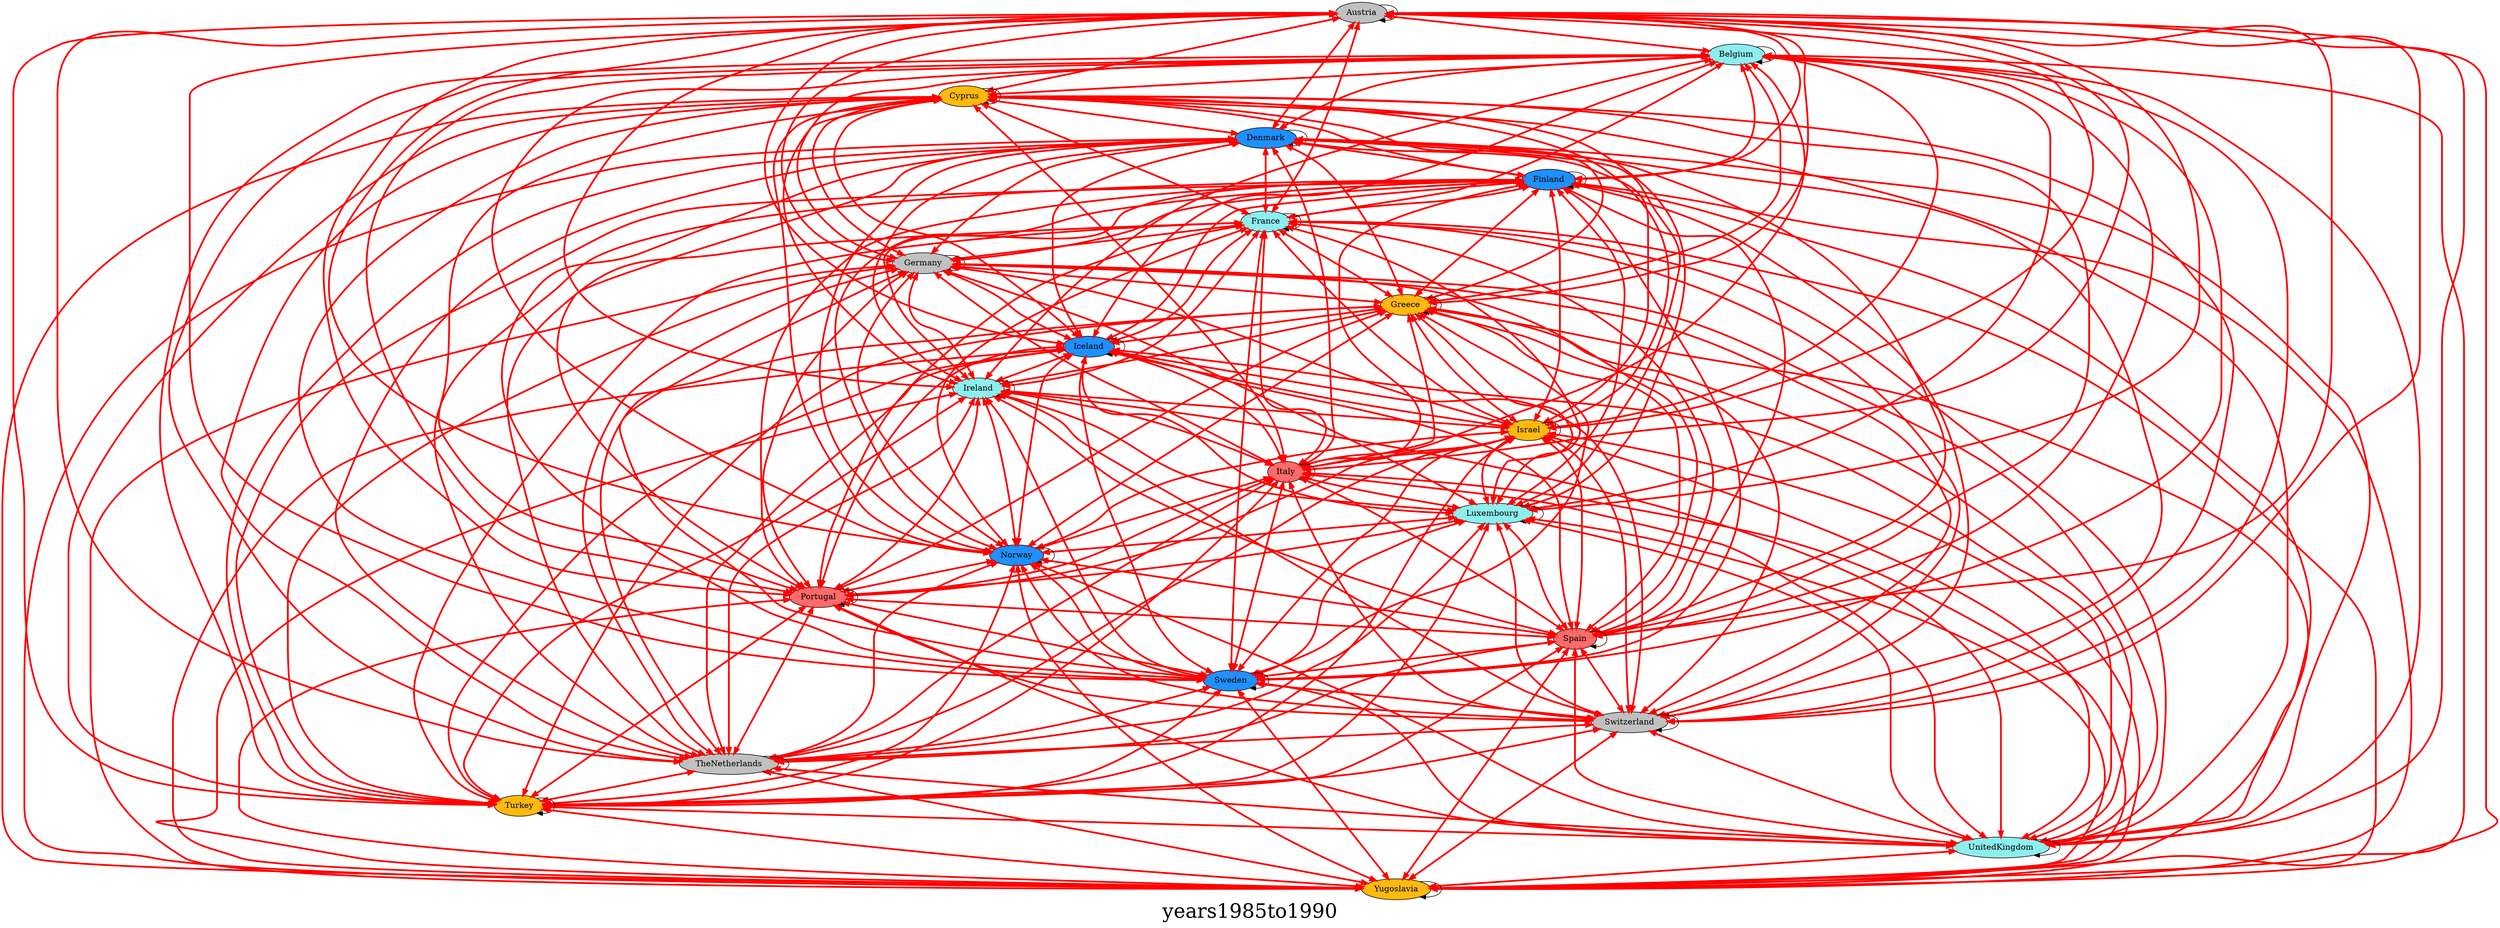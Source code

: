 digraph{ graph [label=years1985to1990, fontsize=34]; Austria [style=filled,fillcolor=gray]; Belgium [style=filled,fillcolor=darkslategray2]; Austria [style=filled,fillcolor=gray]; Cyprus [style=filled,fillcolor=darkgoldenrod1]; Austria [style=filled,fillcolor=gray]; Denmark [style=filled,fillcolor=dodgerblue]; Austria [style=filled,fillcolor=gray]; Finland [style=filled,fillcolor=dodgerblue]; Austria [style=filled,fillcolor=gray]; France [style=filled,fillcolor=darkslategray2]; Austria [style=filled,fillcolor=gray]; Germany [style=filled,fillcolor=gray]; Austria [style=filled,fillcolor=gray]; Greece [style=filled,fillcolor=darkgoldenrod1]; Austria [style=filled,fillcolor=gray]; Iceland [style=filled,fillcolor=dodgerblue]; Austria [style=filled,fillcolor=gray]; Ireland [style=filled,fillcolor=darkslategray2]; Austria [style=filled,fillcolor=gray]; Israel [style=filled,fillcolor=darkgoldenrod1]; Austria [style=filled,fillcolor=gray]; Italy [style=filled,fillcolor=indianred1]; Austria [style=filled,fillcolor=gray]; Luxembourg [style=filled,fillcolor=darkslategray2]; Austria [style=filled,fillcolor=gray]; Norway [style=filled,fillcolor=dodgerblue]; Austria [style=filled,fillcolor=gray]; Portugal [style=filled,fillcolor=indianred1]; Austria [style=filled,fillcolor=gray]; Spain [style=filled,fillcolor=indianred1]; Austria [style=filled,fillcolor=gray]; Sweden [style=filled,fillcolor=dodgerblue]; Austria [style=filled,fillcolor=gray]; Switzerland [style=filled,fillcolor=gray]; Austria [style=filled,fillcolor=gray]; TheNetherlands [style=filled,fillcolor=gray]; Austria [style=filled,fillcolor=gray]; Turkey [style=filled,fillcolor=darkgoldenrod1]; Austria [style=filled,fillcolor=gray]; UnitedKingdom [style=filled,fillcolor=darkslategray2]; Austria [style=filled,fillcolor=gray]; Yugoslavia [style=filled,fillcolor=darkgoldenrod1]; Belgium [style=filled,fillcolor=darkslategray2]; Austria [style=filled,fillcolor=gray]; Belgium [style=filled,fillcolor=darkslategray2]; Cyprus [style=filled,fillcolor=darkgoldenrod1]; Belgium [style=filled,fillcolor=darkslategray2]; Denmark [style=filled,fillcolor=dodgerblue]; Belgium [style=filled,fillcolor=darkslategray2]; Finland [style=filled,fillcolor=dodgerblue]; Belgium [style=filled,fillcolor=darkslategray2]; France [style=filled,fillcolor=darkslategray2]; Belgium [style=filled,fillcolor=darkslategray2]; Germany [style=filled,fillcolor=gray]; Belgium [style=filled,fillcolor=darkslategray2]; Greece [style=filled,fillcolor=darkgoldenrod1]; Belgium [style=filled,fillcolor=darkslategray2]; Iceland [style=filled,fillcolor=dodgerblue]; Belgium [style=filled,fillcolor=darkslategray2]; Ireland [style=filled,fillcolor=darkslategray2]; Belgium [style=filled,fillcolor=darkslategray2]; Israel [style=filled,fillcolor=darkgoldenrod1]; Belgium [style=filled,fillcolor=darkslategray2]; Italy [style=filled,fillcolor=indianred1]; Belgium [style=filled,fillcolor=darkslategray2]; Luxembourg [style=filled,fillcolor=darkslategray2]; Belgium [style=filled,fillcolor=darkslategray2]; Norway [style=filled,fillcolor=dodgerblue]; Belgium [style=filled,fillcolor=darkslategray2]; Portugal [style=filled,fillcolor=indianred1]; Belgium [style=filled,fillcolor=darkslategray2]; Spain [style=filled,fillcolor=indianred1]; Belgium [style=filled,fillcolor=darkslategray2]; Sweden [style=filled,fillcolor=dodgerblue]; Belgium [style=filled,fillcolor=darkslategray2]; Switzerland [style=filled,fillcolor=gray]; Belgium [style=filled,fillcolor=darkslategray2]; TheNetherlands [style=filled,fillcolor=gray]; Belgium [style=filled,fillcolor=darkslategray2]; Turkey [style=filled,fillcolor=darkgoldenrod1]; Belgium [style=filled,fillcolor=darkslategray2]; UnitedKingdom [style=filled,fillcolor=darkslategray2]; Belgium [style=filled,fillcolor=darkslategray2]; Yugoslavia [style=filled,fillcolor=darkgoldenrod1]; Cyprus [style=filled,fillcolor=darkgoldenrod1]; Austria [style=filled,fillcolor=gray]; Cyprus [style=filled,fillcolor=darkgoldenrod1]; Belgium [style=filled,fillcolor=darkslategray2]; Cyprus [style=filled,fillcolor=darkgoldenrod1]; Denmark [style=filled,fillcolor=dodgerblue]; Cyprus [style=filled,fillcolor=darkgoldenrod1]; Finland [style=filled,fillcolor=dodgerblue]; Cyprus [style=filled,fillcolor=darkgoldenrod1]; France [style=filled,fillcolor=darkslategray2]; Cyprus [style=filled,fillcolor=darkgoldenrod1]; Germany [style=filled,fillcolor=gray]; Cyprus [style=filled,fillcolor=darkgoldenrod1]; Greece [style=filled,fillcolor=darkgoldenrod1]; Cyprus [style=filled,fillcolor=darkgoldenrod1]; Iceland [style=filled,fillcolor=dodgerblue]; Cyprus [style=filled,fillcolor=darkgoldenrod1]; Ireland [style=filled,fillcolor=darkslategray2]; Cyprus [style=filled,fillcolor=darkgoldenrod1]; Israel [style=filled,fillcolor=darkgoldenrod1]; Cyprus [style=filled,fillcolor=darkgoldenrod1]; Italy [style=filled,fillcolor=indianred1]; Cyprus [style=filled,fillcolor=darkgoldenrod1]; Luxembourg [style=filled,fillcolor=darkslategray2]; Cyprus [style=filled,fillcolor=darkgoldenrod1]; Norway [style=filled,fillcolor=dodgerblue]; Cyprus [style=filled,fillcolor=darkgoldenrod1]; Portugal [style=filled,fillcolor=indianred1]; Cyprus [style=filled,fillcolor=darkgoldenrod1]; Spain [style=filled,fillcolor=indianred1]; Cyprus [style=filled,fillcolor=darkgoldenrod1]; Sweden [style=filled,fillcolor=dodgerblue]; Cyprus [style=filled,fillcolor=darkgoldenrod1]; Switzerland [style=filled,fillcolor=gray]; Cyprus [style=filled,fillcolor=darkgoldenrod1]; TheNetherlands [style=filled,fillcolor=gray]; Cyprus [style=filled,fillcolor=darkgoldenrod1]; Turkey [style=filled,fillcolor=darkgoldenrod1]; Cyprus [style=filled,fillcolor=darkgoldenrod1]; UnitedKingdom [style=filled,fillcolor=darkslategray2]; Cyprus [style=filled,fillcolor=darkgoldenrod1]; Yugoslavia [style=filled,fillcolor=darkgoldenrod1]; Denmark [style=filled,fillcolor=dodgerblue]; Austria [style=filled,fillcolor=gray]; Denmark [style=filled,fillcolor=dodgerblue]; Belgium [style=filled,fillcolor=darkslategray2]; Denmark [style=filled,fillcolor=dodgerblue]; Cyprus [style=filled,fillcolor=darkgoldenrod1]; Denmark [style=filled,fillcolor=dodgerblue]; Finland [style=filled,fillcolor=dodgerblue]; Denmark [style=filled,fillcolor=dodgerblue]; France [style=filled,fillcolor=darkslategray2]; Denmark [style=filled,fillcolor=dodgerblue]; Germany [style=filled,fillcolor=gray]; Denmark [style=filled,fillcolor=dodgerblue]; Greece [style=filled,fillcolor=darkgoldenrod1]; Denmark [style=filled,fillcolor=dodgerblue]; Iceland [style=filled,fillcolor=dodgerblue]; Denmark [style=filled,fillcolor=dodgerblue]; Ireland [style=filled,fillcolor=darkslategray2]; Denmark [style=filled,fillcolor=dodgerblue]; Israel [style=filled,fillcolor=darkgoldenrod1]; Denmark [style=filled,fillcolor=dodgerblue]; Italy [style=filled,fillcolor=indianred1]; Denmark [style=filled,fillcolor=dodgerblue]; Luxembourg [style=filled,fillcolor=darkslategray2]; Denmark [style=filled,fillcolor=dodgerblue]; Norway [style=filled,fillcolor=dodgerblue]; Denmark [style=filled,fillcolor=dodgerblue]; Portugal [style=filled,fillcolor=indianred1]; Denmark [style=filled,fillcolor=dodgerblue]; Spain [style=filled,fillcolor=indianred1]; Denmark [style=filled,fillcolor=dodgerblue]; Sweden [style=filled,fillcolor=dodgerblue]; Denmark [style=filled,fillcolor=dodgerblue]; Switzerland [style=filled,fillcolor=gray]; Denmark [style=filled,fillcolor=dodgerblue]; TheNetherlands [style=filled,fillcolor=gray]; Denmark [style=filled,fillcolor=dodgerblue]; Turkey [style=filled,fillcolor=darkgoldenrod1]; Denmark [style=filled,fillcolor=dodgerblue]; UnitedKingdom [style=filled,fillcolor=darkslategray2]; Denmark [style=filled,fillcolor=dodgerblue]; Yugoslavia [style=filled,fillcolor=darkgoldenrod1]; Finland [style=filled,fillcolor=dodgerblue]; Austria [style=filled,fillcolor=gray]; Finland [style=filled,fillcolor=dodgerblue]; Belgium [style=filled,fillcolor=darkslategray2]; Finland [style=filled,fillcolor=dodgerblue]; Cyprus [style=filled,fillcolor=darkgoldenrod1]; Finland [style=filled,fillcolor=dodgerblue]; Denmark [style=filled,fillcolor=dodgerblue]; Finland [style=filled,fillcolor=dodgerblue]; France [style=filled,fillcolor=darkslategray2]; Finland [style=filled,fillcolor=dodgerblue]; Germany [style=filled,fillcolor=gray]; Finland [style=filled,fillcolor=dodgerblue]; Greece [style=filled,fillcolor=darkgoldenrod1]; Finland [style=filled,fillcolor=dodgerblue]; Iceland [style=filled,fillcolor=dodgerblue]; Finland [style=filled,fillcolor=dodgerblue]; Ireland [style=filled,fillcolor=darkslategray2]; Finland [style=filled,fillcolor=dodgerblue]; Israel [style=filled,fillcolor=darkgoldenrod1]; Finland [style=filled,fillcolor=dodgerblue]; Italy [style=filled,fillcolor=indianred1]; Finland [style=filled,fillcolor=dodgerblue]; Luxembourg [style=filled,fillcolor=darkslategray2]; Finland [style=filled,fillcolor=dodgerblue]; Norway [style=filled,fillcolor=dodgerblue]; Finland [style=filled,fillcolor=dodgerblue]; Portugal [style=filled,fillcolor=indianred1]; Finland [style=filled,fillcolor=dodgerblue]; Spain [style=filled,fillcolor=indianred1]; Finland [style=filled,fillcolor=dodgerblue]; Sweden [style=filled,fillcolor=dodgerblue]; Finland [style=filled,fillcolor=dodgerblue]; Switzerland [style=filled,fillcolor=gray]; Finland [style=filled,fillcolor=dodgerblue]; TheNetherlands [style=filled,fillcolor=gray]; Finland [style=filled,fillcolor=dodgerblue]; Turkey [style=filled,fillcolor=darkgoldenrod1]; Finland [style=filled,fillcolor=dodgerblue]; UnitedKingdom [style=filled,fillcolor=darkslategray2]; Finland [style=filled,fillcolor=dodgerblue]; Yugoslavia [style=filled,fillcolor=darkgoldenrod1]; France [style=filled,fillcolor=darkslategray2]; Austria [style=filled,fillcolor=gray]; France [style=filled,fillcolor=darkslategray2]; Belgium [style=filled,fillcolor=darkslategray2]; France [style=filled,fillcolor=darkslategray2]; Cyprus [style=filled,fillcolor=darkgoldenrod1]; France [style=filled,fillcolor=darkslategray2]; Denmark [style=filled,fillcolor=dodgerblue]; France [style=filled,fillcolor=darkslategray2]; Finland [style=filled,fillcolor=dodgerblue]; France [style=filled,fillcolor=darkslategray2]; Germany [style=filled,fillcolor=gray]; France [style=filled,fillcolor=darkslategray2]; Greece [style=filled,fillcolor=darkgoldenrod1]; France [style=filled,fillcolor=darkslategray2]; Iceland [style=filled,fillcolor=dodgerblue]; France [style=filled,fillcolor=darkslategray2]; Ireland [style=filled,fillcolor=darkslategray2]; France [style=filled,fillcolor=darkslategray2]; Israel [style=filled,fillcolor=darkgoldenrod1]; France [style=filled,fillcolor=darkslategray2]; Italy [style=filled,fillcolor=indianred1]; France [style=filled,fillcolor=darkslategray2]; Luxembourg [style=filled,fillcolor=darkslategray2]; France [style=filled,fillcolor=darkslategray2]; Norway [style=filled,fillcolor=dodgerblue]; France [style=filled,fillcolor=darkslategray2]; Portugal [style=filled,fillcolor=indianred1]; France [style=filled,fillcolor=darkslategray2]; Spain [style=filled,fillcolor=indianred1]; France [style=filled,fillcolor=darkslategray2]; Sweden [style=filled,fillcolor=dodgerblue]; France [style=filled,fillcolor=darkslategray2]; Switzerland [style=filled,fillcolor=gray]; France [style=filled,fillcolor=darkslategray2]; TheNetherlands [style=filled,fillcolor=gray]; France [style=filled,fillcolor=darkslategray2]; Turkey [style=filled,fillcolor=darkgoldenrod1]; France [style=filled,fillcolor=darkslategray2]; UnitedKingdom [style=filled,fillcolor=darkslategray2]; France [style=filled,fillcolor=darkslategray2]; Yugoslavia [style=filled,fillcolor=darkgoldenrod1]; Germany [style=filled,fillcolor=gray]; Austria [style=filled,fillcolor=gray]; Germany [style=filled,fillcolor=gray]; Belgium [style=filled,fillcolor=darkslategray2]; Germany [style=filled,fillcolor=gray]; Cyprus [style=filled,fillcolor=darkgoldenrod1]; Germany [style=filled,fillcolor=gray]; Denmark [style=filled,fillcolor=dodgerblue]; Germany [style=filled,fillcolor=gray]; Finland [style=filled,fillcolor=dodgerblue]; Germany [style=filled,fillcolor=gray]; France [style=filled,fillcolor=darkslategray2]; Germany [style=filled,fillcolor=gray]; Greece [style=filled,fillcolor=darkgoldenrod1]; Germany [style=filled,fillcolor=gray]; Iceland [style=filled,fillcolor=dodgerblue]; Germany [style=filled,fillcolor=gray]; Ireland [style=filled,fillcolor=darkslategray2]; Germany [style=filled,fillcolor=gray]; Israel [style=filled,fillcolor=darkgoldenrod1]; Germany [style=filled,fillcolor=gray]; Italy [style=filled,fillcolor=indianred1]; Germany [style=filled,fillcolor=gray]; Luxembourg [style=filled,fillcolor=darkslategray2]; Germany [style=filled,fillcolor=gray]; Norway [style=filled,fillcolor=dodgerblue]; Germany [style=filled,fillcolor=gray]; Portugal [style=filled,fillcolor=indianred1]; Germany [style=filled,fillcolor=gray]; Spain [style=filled,fillcolor=indianred1]; Germany [style=filled,fillcolor=gray]; Sweden [style=filled,fillcolor=dodgerblue]; Germany [style=filled,fillcolor=gray]; Switzerland [style=filled,fillcolor=gray]; Germany [style=filled,fillcolor=gray]; TheNetherlands [style=filled,fillcolor=gray]; Germany [style=filled,fillcolor=gray]; Turkey [style=filled,fillcolor=darkgoldenrod1]; Germany [style=filled,fillcolor=gray]; UnitedKingdom [style=filled,fillcolor=darkslategray2]; Germany [style=filled,fillcolor=gray]; Yugoslavia [style=filled,fillcolor=darkgoldenrod1]; Greece [style=filled,fillcolor=darkgoldenrod1]; Austria [style=filled,fillcolor=gray]; Greece [style=filled,fillcolor=darkgoldenrod1]; Belgium [style=filled,fillcolor=darkslategray2]; Greece [style=filled,fillcolor=darkgoldenrod1]; Cyprus [style=filled,fillcolor=darkgoldenrod1]; Greece [style=filled,fillcolor=darkgoldenrod1]; Denmark [style=filled,fillcolor=dodgerblue]; Greece [style=filled,fillcolor=darkgoldenrod1]; Finland [style=filled,fillcolor=dodgerblue]; Greece [style=filled,fillcolor=darkgoldenrod1]; France [style=filled,fillcolor=darkslategray2]; Greece [style=filled,fillcolor=darkgoldenrod1]; Germany [style=filled,fillcolor=gray]; Greece [style=filled,fillcolor=darkgoldenrod1]; Iceland [style=filled,fillcolor=dodgerblue]; Greece [style=filled,fillcolor=darkgoldenrod1]; Ireland [style=filled,fillcolor=darkslategray2]; Greece [style=filled,fillcolor=darkgoldenrod1]; Israel [style=filled,fillcolor=darkgoldenrod1]; Greece [style=filled,fillcolor=darkgoldenrod1]; Italy [style=filled,fillcolor=indianred1]; Greece [style=filled,fillcolor=darkgoldenrod1]; Luxembourg [style=filled,fillcolor=darkslategray2]; Greece [style=filled,fillcolor=darkgoldenrod1]; Norway [style=filled,fillcolor=dodgerblue]; Greece [style=filled,fillcolor=darkgoldenrod1]; Portugal [style=filled,fillcolor=indianred1]; Greece [style=filled,fillcolor=darkgoldenrod1]; Spain [style=filled,fillcolor=indianred1]; Greece [style=filled,fillcolor=darkgoldenrod1]; Sweden [style=filled,fillcolor=dodgerblue]; Greece [style=filled,fillcolor=darkgoldenrod1]; Switzerland [style=filled,fillcolor=gray]; Greece [style=filled,fillcolor=darkgoldenrod1]; TheNetherlands [style=filled,fillcolor=gray]; Greece [style=filled,fillcolor=darkgoldenrod1]; Turkey [style=filled,fillcolor=darkgoldenrod1]; Greece [style=filled,fillcolor=darkgoldenrod1]; UnitedKingdom [style=filled,fillcolor=darkslategray2]; Greece [style=filled,fillcolor=darkgoldenrod1]; Yugoslavia [style=filled,fillcolor=darkgoldenrod1]; Iceland [style=filled,fillcolor=dodgerblue]; Austria [style=filled,fillcolor=gray]; Iceland [style=filled,fillcolor=dodgerblue]; Belgium [style=filled,fillcolor=darkslategray2]; Iceland [style=filled,fillcolor=dodgerblue]; Cyprus [style=filled,fillcolor=darkgoldenrod1]; Iceland [style=filled,fillcolor=dodgerblue]; Denmark [style=filled,fillcolor=dodgerblue]; Iceland [style=filled,fillcolor=dodgerblue]; Finland [style=filled,fillcolor=dodgerblue]; Iceland [style=filled,fillcolor=dodgerblue]; France [style=filled,fillcolor=darkslategray2]; Iceland [style=filled,fillcolor=dodgerblue]; Germany [style=filled,fillcolor=gray]; Iceland [style=filled,fillcolor=dodgerblue]; Greece [style=filled,fillcolor=darkgoldenrod1]; Iceland [style=filled,fillcolor=dodgerblue]; Ireland [style=filled,fillcolor=darkslategray2]; Iceland [style=filled,fillcolor=dodgerblue]; Israel [style=filled,fillcolor=darkgoldenrod1]; Iceland [style=filled,fillcolor=dodgerblue]; Italy [style=filled,fillcolor=indianred1]; Iceland [style=filled,fillcolor=dodgerblue]; Luxembourg [style=filled,fillcolor=darkslategray2]; Iceland [style=filled,fillcolor=dodgerblue]; Norway [style=filled,fillcolor=dodgerblue]; Iceland [style=filled,fillcolor=dodgerblue]; Portugal [style=filled,fillcolor=indianred1]; Iceland [style=filled,fillcolor=dodgerblue]; Spain [style=filled,fillcolor=indianred1]; Iceland [style=filled,fillcolor=dodgerblue]; Sweden [style=filled,fillcolor=dodgerblue]; Iceland [style=filled,fillcolor=dodgerblue]; Switzerland [style=filled,fillcolor=gray]; Iceland [style=filled,fillcolor=dodgerblue]; TheNetherlands [style=filled,fillcolor=gray]; Iceland [style=filled,fillcolor=dodgerblue]; Turkey [style=filled,fillcolor=darkgoldenrod1]; Iceland [style=filled,fillcolor=dodgerblue]; UnitedKingdom [style=filled,fillcolor=darkslategray2]; Iceland [style=filled,fillcolor=dodgerblue]; Yugoslavia [style=filled,fillcolor=darkgoldenrod1]; Ireland [style=filled,fillcolor=darkslategray2]; Austria [style=filled,fillcolor=gray]; Ireland [style=filled,fillcolor=darkslategray2]; Belgium [style=filled,fillcolor=darkslategray2]; Ireland [style=filled,fillcolor=darkslategray2]; Cyprus [style=filled,fillcolor=darkgoldenrod1]; Ireland [style=filled,fillcolor=darkslategray2]; Denmark [style=filled,fillcolor=dodgerblue]; Ireland [style=filled,fillcolor=darkslategray2]; Finland [style=filled,fillcolor=dodgerblue]; Ireland [style=filled,fillcolor=darkslategray2]; France [style=filled,fillcolor=darkslategray2]; Ireland [style=filled,fillcolor=darkslategray2]; Germany [style=filled,fillcolor=gray]; Ireland [style=filled,fillcolor=darkslategray2]; Greece [style=filled,fillcolor=darkgoldenrod1]; Ireland [style=filled,fillcolor=darkslategray2]; Iceland [style=filled,fillcolor=dodgerblue]; Ireland [style=filled,fillcolor=darkslategray2]; Israel [style=filled,fillcolor=darkgoldenrod1]; Ireland [style=filled,fillcolor=darkslategray2]; Italy [style=filled,fillcolor=indianred1]; Ireland [style=filled,fillcolor=darkslategray2]; Luxembourg [style=filled,fillcolor=darkslategray2]; Ireland [style=filled,fillcolor=darkslategray2]; Norway [style=filled,fillcolor=dodgerblue]; Ireland [style=filled,fillcolor=darkslategray2]; Portugal [style=filled,fillcolor=indianred1]; Ireland [style=filled,fillcolor=darkslategray2]; Spain [style=filled,fillcolor=indianred1]; Ireland [style=filled,fillcolor=darkslategray2]; Sweden [style=filled,fillcolor=dodgerblue]; Ireland [style=filled,fillcolor=darkslategray2]; Switzerland [style=filled,fillcolor=gray]; Ireland [style=filled,fillcolor=darkslategray2]; TheNetherlands [style=filled,fillcolor=gray]; Ireland [style=filled,fillcolor=darkslategray2]; Turkey [style=filled,fillcolor=darkgoldenrod1]; Ireland [style=filled,fillcolor=darkslategray2]; UnitedKingdom [style=filled,fillcolor=darkslategray2]; Ireland [style=filled,fillcolor=darkslategray2]; Yugoslavia [style=filled,fillcolor=darkgoldenrod1]; Israel [style=filled,fillcolor=darkgoldenrod1]; Austria [style=filled,fillcolor=gray]; Israel [style=filled,fillcolor=darkgoldenrod1]; Belgium [style=filled,fillcolor=darkslategray2]; Israel [style=filled,fillcolor=darkgoldenrod1]; Cyprus [style=filled,fillcolor=darkgoldenrod1]; Israel [style=filled,fillcolor=darkgoldenrod1]; Denmark [style=filled,fillcolor=dodgerblue]; Israel [style=filled,fillcolor=darkgoldenrod1]; Finland [style=filled,fillcolor=dodgerblue]; Israel [style=filled,fillcolor=darkgoldenrod1]; France [style=filled,fillcolor=darkslategray2]; Israel [style=filled,fillcolor=darkgoldenrod1]; Germany [style=filled,fillcolor=gray]; Israel [style=filled,fillcolor=darkgoldenrod1]; Greece [style=filled,fillcolor=darkgoldenrod1]; Israel [style=filled,fillcolor=darkgoldenrod1]; Iceland [style=filled,fillcolor=dodgerblue]; Israel [style=filled,fillcolor=darkgoldenrod1]; Ireland [style=filled,fillcolor=darkslategray2]; Israel [style=filled,fillcolor=darkgoldenrod1]; Italy [style=filled,fillcolor=indianred1]; Israel [style=filled,fillcolor=darkgoldenrod1]; Luxembourg [style=filled,fillcolor=darkslategray2]; Israel [style=filled,fillcolor=darkgoldenrod1]; Norway [style=filled,fillcolor=dodgerblue]; Israel [style=filled,fillcolor=darkgoldenrod1]; Portugal [style=filled,fillcolor=indianred1]; Israel [style=filled,fillcolor=darkgoldenrod1]; Spain [style=filled,fillcolor=indianred1]; Israel [style=filled,fillcolor=darkgoldenrod1]; Sweden [style=filled,fillcolor=dodgerblue]; Israel [style=filled,fillcolor=darkgoldenrod1]; Switzerland [style=filled,fillcolor=gray]; Israel [style=filled,fillcolor=darkgoldenrod1]; TheNetherlands [style=filled,fillcolor=gray]; Israel [style=filled,fillcolor=darkgoldenrod1]; Turkey [style=filled,fillcolor=darkgoldenrod1]; Israel [style=filled,fillcolor=darkgoldenrod1]; UnitedKingdom [style=filled,fillcolor=darkslategray2]; Israel [style=filled,fillcolor=darkgoldenrod1]; Yugoslavia [style=filled,fillcolor=darkgoldenrod1]; Italy [style=filled,fillcolor=indianred1]; Austria [style=filled,fillcolor=gray]; Italy [style=filled,fillcolor=indianred1]; Belgium [style=filled,fillcolor=darkslategray2]; Italy [style=filled,fillcolor=indianred1]; Cyprus [style=filled,fillcolor=darkgoldenrod1]; Italy [style=filled,fillcolor=indianred1]; Denmark [style=filled,fillcolor=dodgerblue]; Italy [style=filled,fillcolor=indianred1]; Finland [style=filled,fillcolor=dodgerblue]; Italy [style=filled,fillcolor=indianred1]; France [style=filled,fillcolor=darkslategray2]; Italy [style=filled,fillcolor=indianred1]; Germany [style=filled,fillcolor=gray]; Italy [style=filled,fillcolor=indianred1]; Greece [style=filled,fillcolor=darkgoldenrod1]; Italy [style=filled,fillcolor=indianred1]; Iceland [style=filled,fillcolor=dodgerblue]; Italy [style=filled,fillcolor=indianred1]; Ireland [style=filled,fillcolor=darkslategray2]; Italy [style=filled,fillcolor=indianred1]; Israel [style=filled,fillcolor=darkgoldenrod1]; Italy [style=filled,fillcolor=indianred1]; Luxembourg [style=filled,fillcolor=darkslategray2]; Italy [style=filled,fillcolor=indianred1]; Norway [style=filled,fillcolor=dodgerblue]; Italy [style=filled,fillcolor=indianred1]; Portugal [style=filled,fillcolor=indianred1]; Italy [style=filled,fillcolor=indianred1]; Spain [style=filled,fillcolor=indianred1]; Italy [style=filled,fillcolor=indianred1]; Sweden [style=filled,fillcolor=dodgerblue]; Italy [style=filled,fillcolor=indianred1]; Switzerland [style=filled,fillcolor=gray]; Italy [style=filled,fillcolor=indianred1]; TheNetherlands [style=filled,fillcolor=gray]; Italy [style=filled,fillcolor=indianred1]; Turkey [style=filled,fillcolor=darkgoldenrod1]; Italy [style=filled,fillcolor=indianred1]; UnitedKingdom [style=filled,fillcolor=darkslategray2]; Italy [style=filled,fillcolor=indianred1]; Yugoslavia [style=filled,fillcolor=darkgoldenrod1]; Luxembourg [style=filled,fillcolor=darkslategray2]; Austria [style=filled,fillcolor=gray]; Luxembourg [style=filled,fillcolor=darkslategray2]; Belgium [style=filled,fillcolor=darkslategray2]; Luxembourg [style=filled,fillcolor=darkslategray2]; Cyprus [style=filled,fillcolor=darkgoldenrod1]; Luxembourg [style=filled,fillcolor=darkslategray2]; Denmark [style=filled,fillcolor=dodgerblue]; Luxembourg [style=filled,fillcolor=darkslategray2]; Finland [style=filled,fillcolor=dodgerblue]; Luxembourg [style=filled,fillcolor=darkslategray2]; France [style=filled,fillcolor=darkslategray2]; Luxembourg [style=filled,fillcolor=darkslategray2]; Germany [style=filled,fillcolor=gray]; Luxembourg [style=filled,fillcolor=darkslategray2]; Greece [style=filled,fillcolor=darkgoldenrod1]; Luxembourg [style=filled,fillcolor=darkslategray2]; Iceland [style=filled,fillcolor=dodgerblue]; Luxembourg [style=filled,fillcolor=darkslategray2]; Ireland [style=filled,fillcolor=darkslategray2]; Luxembourg [style=filled,fillcolor=darkslategray2]; Israel [style=filled,fillcolor=darkgoldenrod1]; Luxembourg [style=filled,fillcolor=darkslategray2]; Italy [style=filled,fillcolor=indianred1]; Luxembourg [style=filled,fillcolor=darkslategray2]; Norway [style=filled,fillcolor=dodgerblue]; Luxembourg [style=filled,fillcolor=darkslategray2]; Portugal [style=filled,fillcolor=indianred1]; Luxembourg [style=filled,fillcolor=darkslategray2]; Spain [style=filled,fillcolor=indianred1]; Luxembourg [style=filled,fillcolor=darkslategray2]; Sweden [style=filled,fillcolor=dodgerblue]; Luxembourg [style=filled,fillcolor=darkslategray2]; Switzerland [style=filled,fillcolor=gray]; Luxembourg [style=filled,fillcolor=darkslategray2]; TheNetherlands [style=filled,fillcolor=gray]; Luxembourg [style=filled,fillcolor=darkslategray2]; Turkey [style=filled,fillcolor=darkgoldenrod1]; Luxembourg [style=filled,fillcolor=darkslategray2]; UnitedKingdom [style=filled,fillcolor=darkslategray2]; Luxembourg [style=filled,fillcolor=darkslategray2]; Yugoslavia [style=filled,fillcolor=darkgoldenrod1]; Norway [style=filled,fillcolor=dodgerblue]; Austria [style=filled,fillcolor=gray]; Norway [style=filled,fillcolor=dodgerblue]; Belgium [style=filled,fillcolor=darkslategray2]; Norway [style=filled,fillcolor=dodgerblue]; Cyprus [style=filled,fillcolor=darkgoldenrod1]; Norway [style=filled,fillcolor=dodgerblue]; Denmark [style=filled,fillcolor=dodgerblue]; Norway [style=filled,fillcolor=dodgerblue]; Finland [style=filled,fillcolor=dodgerblue]; Norway [style=filled,fillcolor=dodgerblue]; France [style=filled,fillcolor=darkslategray2]; Norway [style=filled,fillcolor=dodgerblue]; Germany [style=filled,fillcolor=gray]; Norway [style=filled,fillcolor=dodgerblue]; Greece [style=filled,fillcolor=darkgoldenrod1]; Norway [style=filled,fillcolor=dodgerblue]; Iceland [style=filled,fillcolor=dodgerblue]; Norway [style=filled,fillcolor=dodgerblue]; Ireland [style=filled,fillcolor=darkslategray2]; Norway [style=filled,fillcolor=dodgerblue]; Israel [style=filled,fillcolor=darkgoldenrod1]; Norway [style=filled,fillcolor=dodgerblue]; Italy [style=filled,fillcolor=indianred1]; Norway [style=filled,fillcolor=dodgerblue]; Luxembourg [style=filled,fillcolor=darkslategray2]; Norway [style=filled,fillcolor=dodgerblue]; Portugal [style=filled,fillcolor=indianred1]; Norway [style=filled,fillcolor=dodgerblue]; Spain [style=filled,fillcolor=indianred1]; Norway [style=filled,fillcolor=dodgerblue]; Sweden [style=filled,fillcolor=dodgerblue]; Norway [style=filled,fillcolor=dodgerblue]; Switzerland [style=filled,fillcolor=gray]; Norway [style=filled,fillcolor=dodgerblue]; TheNetherlands [style=filled,fillcolor=gray]; Norway [style=filled,fillcolor=dodgerblue]; Turkey [style=filled,fillcolor=darkgoldenrod1]; Norway [style=filled,fillcolor=dodgerblue]; UnitedKingdom [style=filled,fillcolor=darkslategray2]; Norway [style=filled,fillcolor=dodgerblue]; Yugoslavia [style=filled,fillcolor=darkgoldenrod1]; Portugal [style=filled,fillcolor=indianred1]; Austria [style=filled,fillcolor=gray]; Portugal [style=filled,fillcolor=indianred1]; Belgium [style=filled,fillcolor=darkslategray2]; Portugal [style=filled,fillcolor=indianred1]; Cyprus [style=filled,fillcolor=darkgoldenrod1]; Portugal [style=filled,fillcolor=indianred1]; Denmark [style=filled,fillcolor=dodgerblue]; Portugal [style=filled,fillcolor=indianred1]; Finland [style=filled,fillcolor=dodgerblue]; Portugal [style=filled,fillcolor=indianred1]; France [style=filled,fillcolor=darkslategray2]; Portugal [style=filled,fillcolor=indianred1]; Germany [style=filled,fillcolor=gray]; Portugal [style=filled,fillcolor=indianred1]; Greece [style=filled,fillcolor=darkgoldenrod1]; Portugal [style=filled,fillcolor=indianred1]; Iceland [style=filled,fillcolor=dodgerblue]; Portugal [style=filled,fillcolor=indianred1]; Ireland [style=filled,fillcolor=darkslategray2]; Portugal [style=filled,fillcolor=indianred1]; Israel [style=filled,fillcolor=darkgoldenrod1]; Portugal [style=filled,fillcolor=indianred1]; Italy [style=filled,fillcolor=indianred1]; Portugal [style=filled,fillcolor=indianred1]; Luxembourg [style=filled,fillcolor=darkslategray2]; Portugal [style=filled,fillcolor=indianred1]; Norway [style=filled,fillcolor=dodgerblue]; Portugal [style=filled,fillcolor=indianred1]; Spain [style=filled,fillcolor=indianred1]; Portugal [style=filled,fillcolor=indianred1]; Sweden [style=filled,fillcolor=dodgerblue]; Portugal [style=filled,fillcolor=indianred1]; Switzerland [style=filled,fillcolor=gray]; Portugal [style=filled,fillcolor=indianred1]; TheNetherlands [style=filled,fillcolor=gray]; Portugal [style=filled,fillcolor=indianred1]; Turkey [style=filled,fillcolor=darkgoldenrod1]; Portugal [style=filled,fillcolor=indianred1]; UnitedKingdom [style=filled,fillcolor=darkslategray2]; Portugal [style=filled,fillcolor=indianred1]; Yugoslavia [style=filled,fillcolor=darkgoldenrod1]; Spain [style=filled,fillcolor=indianred1]; Austria [style=filled,fillcolor=gray]; Spain [style=filled,fillcolor=indianred1]; Belgium [style=filled,fillcolor=darkslategray2]; Spain [style=filled,fillcolor=indianred1]; Cyprus [style=filled,fillcolor=darkgoldenrod1]; Spain [style=filled,fillcolor=indianred1]; Denmark [style=filled,fillcolor=dodgerblue]; Spain [style=filled,fillcolor=indianred1]; Finland [style=filled,fillcolor=dodgerblue]; Spain [style=filled,fillcolor=indianred1]; France [style=filled,fillcolor=darkslategray2]; Spain [style=filled,fillcolor=indianred1]; Germany [style=filled,fillcolor=gray]; Spain [style=filled,fillcolor=indianred1]; Greece [style=filled,fillcolor=darkgoldenrod1]; Spain [style=filled,fillcolor=indianred1]; Iceland [style=filled,fillcolor=dodgerblue]; Spain [style=filled,fillcolor=indianred1]; Ireland [style=filled,fillcolor=darkslategray2]; Spain [style=filled,fillcolor=indianred1]; Israel [style=filled,fillcolor=darkgoldenrod1]; Spain [style=filled,fillcolor=indianred1]; Italy [style=filled,fillcolor=indianred1]; Spain [style=filled,fillcolor=indianred1]; Luxembourg [style=filled,fillcolor=darkslategray2]; Spain [style=filled,fillcolor=indianred1]; Norway [style=filled,fillcolor=dodgerblue]; Spain [style=filled,fillcolor=indianred1]; Portugal [style=filled,fillcolor=indianred1]; Spain [style=filled,fillcolor=indianred1]; Sweden [style=filled,fillcolor=dodgerblue]; Spain [style=filled,fillcolor=indianred1]; Switzerland [style=filled,fillcolor=gray]; Spain [style=filled,fillcolor=indianred1]; TheNetherlands [style=filled,fillcolor=gray]; Spain [style=filled,fillcolor=indianred1]; Turkey [style=filled,fillcolor=darkgoldenrod1]; Spain [style=filled,fillcolor=indianred1]; UnitedKingdom [style=filled,fillcolor=darkslategray2]; Spain [style=filled,fillcolor=indianred1]; Yugoslavia [style=filled,fillcolor=darkgoldenrod1]; Sweden [style=filled,fillcolor=dodgerblue]; Austria [style=filled,fillcolor=gray]; Sweden [style=filled,fillcolor=dodgerblue]; Belgium [style=filled,fillcolor=darkslategray2]; Sweden [style=filled,fillcolor=dodgerblue]; Cyprus [style=filled,fillcolor=darkgoldenrod1]; Sweden [style=filled,fillcolor=dodgerblue]; Denmark [style=filled,fillcolor=dodgerblue]; Sweden [style=filled,fillcolor=dodgerblue]; Finland [style=filled,fillcolor=dodgerblue]; Sweden [style=filled,fillcolor=dodgerblue]; France [style=filled,fillcolor=darkslategray2]; Sweden [style=filled,fillcolor=dodgerblue]; Germany [style=filled,fillcolor=gray]; Sweden [style=filled,fillcolor=dodgerblue]; Greece [style=filled,fillcolor=darkgoldenrod1]; Sweden [style=filled,fillcolor=dodgerblue]; Iceland [style=filled,fillcolor=dodgerblue]; Sweden [style=filled,fillcolor=dodgerblue]; Ireland [style=filled,fillcolor=darkslategray2]; Sweden [style=filled,fillcolor=dodgerblue]; Israel [style=filled,fillcolor=darkgoldenrod1]; Sweden [style=filled,fillcolor=dodgerblue]; Italy [style=filled,fillcolor=indianred1]; Sweden [style=filled,fillcolor=dodgerblue]; Luxembourg [style=filled,fillcolor=darkslategray2]; Sweden [style=filled,fillcolor=dodgerblue]; Norway [style=filled,fillcolor=dodgerblue]; Sweden [style=filled,fillcolor=dodgerblue]; Portugal [style=filled,fillcolor=indianred1]; Sweden [style=filled,fillcolor=dodgerblue]; Spain [style=filled,fillcolor=indianred1]; Sweden [style=filled,fillcolor=dodgerblue]; Switzerland [style=filled,fillcolor=gray]; Sweden [style=filled,fillcolor=dodgerblue]; TheNetherlands [style=filled,fillcolor=gray]; Sweden [style=filled,fillcolor=dodgerblue]; Turkey [style=filled,fillcolor=darkgoldenrod1]; Sweden [style=filled,fillcolor=dodgerblue]; UnitedKingdom [style=filled,fillcolor=darkslategray2]; Sweden [style=filled,fillcolor=dodgerblue]; Yugoslavia [style=filled,fillcolor=darkgoldenrod1]; Switzerland [style=filled,fillcolor=gray]; Austria [style=filled,fillcolor=gray]; Switzerland [style=filled,fillcolor=gray]; Belgium [style=filled,fillcolor=darkslategray2]; Switzerland [style=filled,fillcolor=gray]; Cyprus [style=filled,fillcolor=darkgoldenrod1]; Switzerland [style=filled,fillcolor=gray]; Denmark [style=filled,fillcolor=dodgerblue]; Switzerland [style=filled,fillcolor=gray]; Finland [style=filled,fillcolor=dodgerblue]; Switzerland [style=filled,fillcolor=gray]; France [style=filled,fillcolor=darkslategray2]; Switzerland [style=filled,fillcolor=gray]; Germany [style=filled,fillcolor=gray]; Switzerland [style=filled,fillcolor=gray]; Greece [style=filled,fillcolor=darkgoldenrod1]; Switzerland [style=filled,fillcolor=gray]; Iceland [style=filled,fillcolor=dodgerblue]; Switzerland [style=filled,fillcolor=gray]; Ireland [style=filled,fillcolor=darkslategray2]; Switzerland [style=filled,fillcolor=gray]; Israel [style=filled,fillcolor=darkgoldenrod1]; Switzerland [style=filled,fillcolor=gray]; Italy [style=filled,fillcolor=indianred1]; Switzerland [style=filled,fillcolor=gray]; Luxembourg [style=filled,fillcolor=darkslategray2]; Switzerland [style=filled,fillcolor=gray]; Norway [style=filled,fillcolor=dodgerblue]; Switzerland [style=filled,fillcolor=gray]; Portugal [style=filled,fillcolor=indianred1]; Switzerland [style=filled,fillcolor=gray]; Spain [style=filled,fillcolor=indianred1]; Switzerland [style=filled,fillcolor=gray]; Sweden [style=filled,fillcolor=dodgerblue]; Switzerland [style=filled,fillcolor=gray]; TheNetherlands [style=filled,fillcolor=gray]; Switzerland [style=filled,fillcolor=gray]; Turkey [style=filled,fillcolor=darkgoldenrod1]; Switzerland [style=filled,fillcolor=gray]; UnitedKingdom [style=filled,fillcolor=darkslategray2]; Switzerland [style=filled,fillcolor=gray]; Yugoslavia [style=filled,fillcolor=darkgoldenrod1]; TheNetherlands [style=filled,fillcolor=gray]; Austria [style=filled,fillcolor=gray]; TheNetherlands [style=filled,fillcolor=gray]; Belgium [style=filled,fillcolor=darkslategray2]; TheNetherlands [style=filled,fillcolor=gray]; Cyprus [style=filled,fillcolor=darkgoldenrod1]; TheNetherlands [style=filled,fillcolor=gray]; Denmark [style=filled,fillcolor=dodgerblue]; TheNetherlands [style=filled,fillcolor=gray]; Finland [style=filled,fillcolor=dodgerblue]; TheNetherlands [style=filled,fillcolor=gray]; France [style=filled,fillcolor=darkslategray2]; TheNetherlands [style=filled,fillcolor=gray]; Germany [style=filled,fillcolor=gray]; TheNetherlands [style=filled,fillcolor=gray]; Greece [style=filled,fillcolor=darkgoldenrod1]; TheNetherlands [style=filled,fillcolor=gray]; Iceland [style=filled,fillcolor=dodgerblue]; TheNetherlands [style=filled,fillcolor=gray]; Ireland [style=filled,fillcolor=darkslategray2]; TheNetherlands [style=filled,fillcolor=gray]; Israel [style=filled,fillcolor=darkgoldenrod1]; TheNetherlands [style=filled,fillcolor=gray]; Italy [style=filled,fillcolor=indianred1]; TheNetherlands [style=filled,fillcolor=gray]; Luxembourg [style=filled,fillcolor=darkslategray2]; TheNetherlands [style=filled,fillcolor=gray]; Norway [style=filled,fillcolor=dodgerblue]; TheNetherlands [style=filled,fillcolor=gray]; Portugal [style=filled,fillcolor=indianred1]; TheNetherlands [style=filled,fillcolor=gray]; Spain [style=filled,fillcolor=indianred1]; TheNetherlands [style=filled,fillcolor=gray]; Sweden [style=filled,fillcolor=dodgerblue]; TheNetherlands [style=filled,fillcolor=gray]; Switzerland [style=filled,fillcolor=gray]; TheNetherlands [style=filled,fillcolor=gray]; Turkey [style=filled,fillcolor=darkgoldenrod1]; TheNetherlands [style=filled,fillcolor=gray]; UnitedKingdom [style=filled,fillcolor=darkslategray2]; TheNetherlands [style=filled,fillcolor=gray]; Yugoslavia [style=filled,fillcolor=darkgoldenrod1]; Turkey [style=filled,fillcolor=darkgoldenrod1]; Austria [style=filled,fillcolor=gray]; Turkey [style=filled,fillcolor=darkgoldenrod1]; Belgium [style=filled,fillcolor=darkslategray2]; Turkey [style=filled,fillcolor=darkgoldenrod1]; Cyprus [style=filled,fillcolor=darkgoldenrod1]; Turkey [style=filled,fillcolor=darkgoldenrod1]; Denmark [style=filled,fillcolor=dodgerblue]; Turkey [style=filled,fillcolor=darkgoldenrod1]; Finland [style=filled,fillcolor=dodgerblue]; Turkey [style=filled,fillcolor=darkgoldenrod1]; France [style=filled,fillcolor=darkslategray2]; Turkey [style=filled,fillcolor=darkgoldenrod1]; Germany [style=filled,fillcolor=gray]; Turkey [style=filled,fillcolor=darkgoldenrod1]; Greece [style=filled,fillcolor=darkgoldenrod1]; Turkey [style=filled,fillcolor=darkgoldenrod1]; Iceland [style=filled,fillcolor=dodgerblue]; Turkey [style=filled,fillcolor=darkgoldenrod1]; Ireland [style=filled,fillcolor=darkslategray2]; Turkey [style=filled,fillcolor=darkgoldenrod1]; Israel [style=filled,fillcolor=darkgoldenrod1]; Turkey [style=filled,fillcolor=darkgoldenrod1]; Italy [style=filled,fillcolor=indianred1]; Turkey [style=filled,fillcolor=darkgoldenrod1]; Luxembourg [style=filled,fillcolor=darkslategray2]; Turkey [style=filled,fillcolor=darkgoldenrod1]; Norway [style=filled,fillcolor=dodgerblue]; Turkey [style=filled,fillcolor=darkgoldenrod1]; Portugal [style=filled,fillcolor=indianred1]; Turkey [style=filled,fillcolor=darkgoldenrod1]; Spain [style=filled,fillcolor=indianred1]; Turkey [style=filled,fillcolor=darkgoldenrod1]; Sweden [style=filled,fillcolor=dodgerblue]; Turkey [style=filled,fillcolor=darkgoldenrod1]; Switzerland [style=filled,fillcolor=gray]; Turkey [style=filled,fillcolor=darkgoldenrod1]; TheNetherlands [style=filled,fillcolor=gray]; Turkey [style=filled,fillcolor=darkgoldenrod1]; UnitedKingdom [style=filled,fillcolor=darkslategray2]; Turkey [style=filled,fillcolor=darkgoldenrod1]; Yugoslavia [style=filled,fillcolor=darkgoldenrod1]; UnitedKingdom [style=filled,fillcolor=darkslategray2]; Austria [style=filled,fillcolor=gray]; UnitedKingdom [style=filled,fillcolor=darkslategray2]; Belgium [style=filled,fillcolor=darkslategray2]; UnitedKingdom [style=filled,fillcolor=darkslategray2]; Cyprus [style=filled,fillcolor=darkgoldenrod1]; UnitedKingdom [style=filled,fillcolor=darkslategray2]; Denmark [style=filled,fillcolor=dodgerblue]; UnitedKingdom [style=filled,fillcolor=darkslategray2]; Finland [style=filled,fillcolor=dodgerblue]; UnitedKingdom [style=filled,fillcolor=darkslategray2]; France [style=filled,fillcolor=darkslategray2]; UnitedKingdom [style=filled,fillcolor=darkslategray2]; Germany [style=filled,fillcolor=gray]; UnitedKingdom [style=filled,fillcolor=darkslategray2]; Greece [style=filled,fillcolor=darkgoldenrod1]; UnitedKingdom [style=filled,fillcolor=darkslategray2]; Iceland [style=filled,fillcolor=dodgerblue]; UnitedKingdom [style=filled,fillcolor=darkslategray2]; Ireland [style=filled,fillcolor=darkslategray2]; UnitedKingdom [style=filled,fillcolor=darkslategray2]; Israel [style=filled,fillcolor=darkgoldenrod1]; UnitedKingdom [style=filled,fillcolor=darkslategray2]; Italy [style=filled,fillcolor=indianred1]; UnitedKingdom [style=filled,fillcolor=darkslategray2]; Luxembourg [style=filled,fillcolor=darkslategray2]; UnitedKingdom [style=filled,fillcolor=darkslategray2]; Norway [style=filled,fillcolor=dodgerblue]; UnitedKingdom [style=filled,fillcolor=darkslategray2]; Portugal [style=filled,fillcolor=indianred1]; UnitedKingdom [style=filled,fillcolor=darkslategray2]; Spain [style=filled,fillcolor=indianred1]; UnitedKingdom [style=filled,fillcolor=darkslategray2]; Sweden [style=filled,fillcolor=dodgerblue]; UnitedKingdom [style=filled,fillcolor=darkslategray2]; Switzerland [style=filled,fillcolor=gray]; UnitedKingdom [style=filled,fillcolor=darkslategray2]; TheNetherlands [style=filled,fillcolor=gray]; UnitedKingdom [style=filled,fillcolor=darkslategray2]; Turkey [style=filled,fillcolor=darkgoldenrod1]; UnitedKingdom [style=filled,fillcolor=darkslategray2]; Yugoslavia [style=filled,fillcolor=darkgoldenrod1]; Austria [style=filled,fillcolor=gray]; Yugoslavia [style=filled,fillcolor=darkgoldenrod1]; Belgium [style=filled,fillcolor=darkslategray2]; Yugoslavia [style=filled,fillcolor=darkgoldenrod1]; Cyprus [style=filled,fillcolor=darkgoldenrod1]; Yugoslavia [style=filled,fillcolor=darkgoldenrod1]; Denmark [style=filled,fillcolor=dodgerblue]; Yugoslavia [style=filled,fillcolor=darkgoldenrod1]; Finland [style=filled,fillcolor=dodgerblue]; Yugoslavia [style=filled,fillcolor=darkgoldenrod1]; France [style=filled,fillcolor=darkslategray2]; Yugoslavia [style=filled,fillcolor=darkgoldenrod1]; Germany [style=filled,fillcolor=gray]; Yugoslavia [style=filled,fillcolor=darkgoldenrod1]; Greece [style=filled,fillcolor=darkgoldenrod1]; Yugoslavia [style=filled,fillcolor=darkgoldenrod1]; Iceland [style=filled,fillcolor=dodgerblue]; Yugoslavia [style=filled,fillcolor=darkgoldenrod1]; Ireland [style=filled,fillcolor=darkslategray2]; Yugoslavia [style=filled,fillcolor=darkgoldenrod1]; Israel [style=filled,fillcolor=darkgoldenrod1]; Yugoslavia [style=filled,fillcolor=darkgoldenrod1]; Italy [style=filled,fillcolor=indianred1]; Yugoslavia [style=filled,fillcolor=darkgoldenrod1]; Luxembourg [style=filled,fillcolor=darkslategray2]; Yugoslavia [style=filled,fillcolor=darkgoldenrod1]; Norway [style=filled,fillcolor=dodgerblue]; Yugoslavia [style=filled,fillcolor=darkgoldenrod1]; Portugal [style=filled,fillcolor=indianred1]; Yugoslavia [style=filled,fillcolor=darkgoldenrod1]; Spain [style=filled,fillcolor=indianred1]; Yugoslavia [style=filled,fillcolor=darkgoldenrod1]; Sweden [style=filled,fillcolor=dodgerblue]; Yugoslavia [style=filled,fillcolor=darkgoldenrod1]; Switzerland [style=filled,fillcolor=gray]; Yugoslavia [style=filled,fillcolor=darkgoldenrod1]; TheNetherlands [style=filled,fillcolor=gray]; Yugoslavia [style=filled,fillcolor=darkgoldenrod1]; Turkey [style=filled,fillcolor=darkgoldenrod1]; Yugoslavia [style=filled,fillcolor=darkgoldenrod1]; UnitedKingdom [style=filled,fillcolor=darkslategray2]; Yugoslavia [style=filled,fillcolor=darkgoldenrod1]; Austria->Belgium [dir=both color=red penwidth=3];Austria->Cyprus [dir=both color=red penwidth=3];Austria->Denmark [dir=both color=red penwidth=3];Austria->Finland [dir=both color=red penwidth=3];Austria->France [dir=both color=red penwidth=3];Austria->Germany [dir=both color=red penwidth=3];Austria->Greece [dir=both color=red penwidth=3];Austria->Iceland [dir=both color=red penwidth=3];Austria->Ireland [dir=both color=red penwidth=3];Austria->Israel [dir=both color=red penwidth=3];Austria->Italy [dir=both color=red penwidth=3];Austria->Luxembourg [dir=both color=red penwidth=3];Austria->Norway [dir=both color=red penwidth=3];Austria->Portugal [dir=both color=red penwidth=3];Austria->Spain [dir=both color=red penwidth=3];Austria->Sweden [dir=both color=red penwidth=3];Austria->Switzerland [dir=both color=red penwidth=3];Austria->TheNetherlands [dir=both color=red penwidth=3];Austria->Turkey [dir=both color=red penwidth=3];Austria->UnitedKingdom [dir=both color=red penwidth=3];Austria->Yugoslavia [dir=both color=red penwidth=3];Belgium->Cyprus [dir=both color=red penwidth=3];Belgium->Denmark [dir=both color=red penwidth=3];Belgium->Finland [dir=both color=red penwidth=3];Belgium->France [dir=both color=red penwidth=3];Belgium->Germany [dir=both color=red penwidth=3];Belgium->Greece [dir=both color=red penwidth=3];Belgium->Iceland [dir=both color=red penwidth=3];Belgium->Ireland [dir=both color=red penwidth=3];Belgium->Israel [dir=both color=red penwidth=3];Belgium->Italy [dir=both color=red penwidth=3];Belgium->Luxembourg [dir=both color=red penwidth=3];Belgium->Norway [dir=both color=red penwidth=3];Belgium->Portugal [dir=both color=red penwidth=3];Belgium->Spain [dir=both color=red penwidth=3];Belgium->Sweden [dir=both color=red penwidth=3];Belgium->Switzerland [dir=both color=red penwidth=3];Belgium->TheNetherlands [dir=both color=red penwidth=3];Belgium->Turkey [dir=both color=red penwidth=3];Belgium->UnitedKingdom [dir=both color=red penwidth=3];Belgium->Yugoslavia [dir=both color=red penwidth=3];Cyprus->Denmark [dir=both color=red penwidth=3];Cyprus->Finland [dir=both color=red penwidth=3];Cyprus->France [dir=both color=red penwidth=3];Cyprus->Germany [dir=both color=red penwidth=3];Cyprus->Greece [dir=both color=red penwidth=3];Cyprus->Iceland [dir=both color=red penwidth=3];Cyprus->Ireland [dir=both color=red penwidth=3];Cyprus->Israel [dir=both color=red penwidth=3];Cyprus->Italy [dir=both color=red penwidth=3];Cyprus->Luxembourg [dir=both color=red penwidth=3];Cyprus->Norway [dir=both color=red penwidth=3];Cyprus->Portugal [dir=both color=red penwidth=3];Cyprus->Spain [dir=both color=red penwidth=3];Cyprus->Sweden [dir=both color=red penwidth=3];Cyprus->Switzerland [dir=both color=red penwidth=3];Cyprus->TheNetherlands [dir=both color=red penwidth=3];Cyprus->Turkey [dir=both color=red penwidth=3];Cyprus->UnitedKingdom [dir=both color=red penwidth=3];Cyprus->Yugoslavia [dir=both color=red penwidth=3];Denmark->Finland [dir=both color=red penwidth=3];Denmark->France [dir=both color=red penwidth=3];Denmark->Germany [dir=both color=red penwidth=3];Denmark->Greece [dir=both color=red penwidth=3];Denmark->Iceland [dir=both color=red penwidth=3];Denmark->Ireland [dir=both color=red penwidth=3];Denmark->Israel [dir=both color=red penwidth=3];Denmark->Italy [dir=both color=red penwidth=3];Denmark->Luxembourg [dir=both color=red penwidth=3];Denmark->Norway [dir=both color=red penwidth=3];Denmark->Portugal [dir=both color=red penwidth=3];Denmark->Spain [dir=both color=red penwidth=3];Denmark->Sweden [dir=both color=red penwidth=3];Denmark->Switzerland [dir=both color=red penwidth=3];Denmark->TheNetherlands [dir=both color=red penwidth=3];Denmark->Turkey [dir=both color=red penwidth=3];Denmark->UnitedKingdom [dir=both color=red penwidth=3];Denmark->Yugoslavia [dir=both color=red penwidth=3];Finland->France [dir=both color=red penwidth=3];Finland->Germany [dir=both color=red penwidth=3];Finland->Greece [dir=both color=red penwidth=3];Finland->Iceland [dir=both color=red penwidth=3];Finland->Ireland [dir=both color=red penwidth=3];Finland->Israel [dir=both color=red penwidth=3];Finland->Italy [dir=both color=red penwidth=3];Finland->Luxembourg [dir=both color=red penwidth=3];Finland->Norway [dir=both color=red penwidth=3];Finland->Portugal [dir=both color=red penwidth=3];Finland->Spain [dir=both color=red penwidth=3];Finland->Sweden [dir=both color=red penwidth=3];Finland->Switzerland [dir=both color=red penwidth=3];Finland->TheNetherlands [dir=both color=red penwidth=3];Finland->Turkey [dir=both color=red penwidth=3];Finland->UnitedKingdom [dir=both color=red penwidth=3];Finland->Yugoslavia [dir=both color=red penwidth=3];France->Germany [dir=both color=red penwidth=3];France->Greece [dir=both color=red penwidth=3];France->Iceland [dir=both color=red penwidth=3];France->Ireland [dir=both color=red penwidth=3];France->Israel [dir=both color=red penwidth=3];France->Italy [dir=both color=red penwidth=3];France->Luxembourg [dir=both color=red penwidth=3];France->Norway [dir=both color=red penwidth=3];France->Portugal [dir=both color=red penwidth=3];France->Spain [dir=both color=red penwidth=3];France->Sweden [dir=both color=red penwidth=3];France->Switzerland [dir=both color=red penwidth=3];France->TheNetherlands [dir=both color=red penwidth=3];France->Turkey [dir=both color=red penwidth=3];France->UnitedKingdom [dir=both color=red penwidth=3];France->Yugoslavia [dir=both color=red penwidth=3];Germany->Greece [dir=both color=red penwidth=3];Germany->Iceland [dir=both color=red penwidth=3];Germany->Ireland [dir=both color=red penwidth=3];Germany->Israel [dir=both color=red penwidth=3];Germany->Italy [dir=both color=red penwidth=3];Germany->Luxembourg [dir=both color=red penwidth=3];Germany->Norway [dir=both color=red penwidth=3];Germany->Portugal [dir=both color=red penwidth=3];Germany->Spain [dir=both color=red penwidth=3];Germany->Sweden [dir=both color=red penwidth=3];Germany->Switzerland [dir=both color=red penwidth=3];Germany->TheNetherlands [dir=both color=red penwidth=3];Germany->Turkey [dir=both color=red penwidth=3];Germany->UnitedKingdom [dir=both color=red penwidth=3];Germany->Yugoslavia [dir=both color=red penwidth=3];Greece->Iceland [dir=both color=red penwidth=3];Greece->Ireland [dir=both color=red penwidth=3];Greece->Israel [dir=both color=red penwidth=3];Greece->Italy [dir=both color=red penwidth=3];Greece->Luxembourg [dir=both color=red penwidth=3];Greece->Norway [dir=both color=red penwidth=3];Greece->Portugal [dir=both color=red penwidth=3];Greece->Spain [dir=both color=red penwidth=3];Greece->Sweden [dir=both color=red penwidth=3];Greece->Switzerland [dir=both color=red penwidth=3];Greece->TheNetherlands [dir=both color=red penwidth=3];Greece->Turkey [dir=both color=red penwidth=3];Greece->UnitedKingdom [dir=both color=red penwidth=3];Greece->Yugoslavia [dir=both color=red penwidth=3];Iceland->Ireland [dir=both color=red penwidth=3];Iceland->Israel [dir=both color=red penwidth=3];Iceland->Italy [dir=both color=red penwidth=3];Iceland->Luxembourg [dir=both color=red penwidth=3];Iceland->Norway [dir=both color=red penwidth=3];Iceland->Portugal [dir=both color=red penwidth=3];Iceland->Spain [dir=both color=red penwidth=3];Iceland->Sweden [dir=both color=red penwidth=3];Iceland->Switzerland [dir=both color=red penwidth=3];Iceland->TheNetherlands [dir=both color=red penwidth=3];Iceland->Turkey [dir=both color=red penwidth=3];Iceland->UnitedKingdom [dir=both color=red penwidth=3];Iceland->Yugoslavia [dir=both color=red penwidth=3];Ireland->Israel [dir=both color=red penwidth=3];Ireland->Italy [dir=both color=red penwidth=3];Ireland->Luxembourg [dir=both color=red penwidth=3];Ireland->Norway [dir=both color=red penwidth=3];Ireland->Portugal [dir=both color=red penwidth=3];Ireland->Spain [dir=both color=red penwidth=3];Ireland->Sweden [dir=both color=red penwidth=3];Ireland->Switzerland [dir=both color=red penwidth=3];Ireland->TheNetherlands [dir=both color=red penwidth=3];Ireland->Turkey [dir=both color=red penwidth=3];Ireland->UnitedKingdom [dir=both color=red penwidth=3];Ireland->Yugoslavia [dir=both color=red penwidth=3];Israel->Italy [dir=both color=red penwidth=3];Israel->Luxembourg [dir=both color=red penwidth=3];Israel->Norway [dir=both color=red penwidth=3];Israel->Portugal [dir=both color=red penwidth=3];Israel->Spain [dir=both color=red penwidth=3];Israel->Sweden [dir=both color=red penwidth=3];Israel->Switzerland [dir=both color=red penwidth=3];Israel->TheNetherlands [dir=both color=red penwidth=3];Israel->Turkey [dir=both color=red penwidth=3];Israel->UnitedKingdom [dir=both color=red penwidth=3];Israel->Yugoslavia [dir=both color=red penwidth=3];Italy->Luxembourg [dir=both color=red penwidth=3];Italy->Norway [dir=both color=red penwidth=3];Italy->Portugal [dir=both color=red penwidth=3];Italy->Spain [dir=both color=red penwidth=3];Italy->Sweden [dir=both color=red penwidth=3];Italy->Switzerland [dir=both color=red penwidth=3];Italy->TheNetherlands [dir=both color=red penwidth=3];Italy->Turkey [dir=both color=red penwidth=3];Italy->UnitedKingdom [dir=both color=red penwidth=3];Italy->Yugoslavia [dir=both color=red penwidth=3];Luxembourg->Norway [dir=both color=red penwidth=3];Luxembourg->Portugal [dir=both color=red penwidth=3];Luxembourg->Spain [dir=both color=red penwidth=3];Luxembourg->Sweden [dir=both color=red penwidth=3];Luxembourg->Switzerland [dir=both color=red penwidth=3];Luxembourg->TheNetherlands [dir=both color=red penwidth=3];Luxembourg->Turkey [dir=both color=red penwidth=3];Luxembourg->UnitedKingdom [dir=both color=red penwidth=3];Luxembourg->Yugoslavia [dir=both color=red penwidth=3];Norway->Portugal [dir=both color=red penwidth=3];Norway->Spain [dir=both color=red penwidth=3];Norway->Sweden [dir=both color=red penwidth=3];Norway->Switzerland [dir=both color=red penwidth=3];Norway->TheNetherlands [dir=both color=red penwidth=3];Norway->Turkey [dir=both color=red penwidth=3];Norway->UnitedKingdom [dir=both color=red penwidth=3];Norway->Yugoslavia [dir=both color=red penwidth=3];Portugal->Spain [dir=both color=red penwidth=3];Portugal->Sweden [dir=both color=red penwidth=3];Portugal->Switzerland [dir=both color=red penwidth=3];Portugal->TheNetherlands [dir=both color=red penwidth=3];Portugal->Turkey [dir=both color=red penwidth=3];Portugal->UnitedKingdom [dir=both color=red penwidth=3];Portugal->Yugoslavia [dir=both color=red penwidth=3];Spain->Sweden [dir=both color=red penwidth=3];Spain->Switzerland [dir=both color=red penwidth=3];Spain->TheNetherlands [dir=both color=red penwidth=3];Spain->Turkey [dir=both color=red penwidth=3];Spain->UnitedKingdom [dir=both color=red penwidth=3];Spain->Yugoslavia [dir=both color=red penwidth=3];Sweden->Switzerland [dir=both color=red penwidth=3];Sweden->TheNetherlands [dir=both color=red penwidth=3];Sweden->Turkey [dir=both color=red penwidth=3];Sweden->UnitedKingdom [dir=both color=red penwidth=3];Sweden->Yugoslavia [dir=both color=red penwidth=3];Switzerland->TheNetherlands [dir=both color=red penwidth=3];Switzerland->Turkey [dir=both color=red penwidth=3];Switzerland->UnitedKingdom [dir=both color=red penwidth=3];Switzerland->Yugoslavia [dir=both color=red penwidth=3];TheNetherlands->Turkey [dir=both color=red penwidth=3];TheNetherlands->UnitedKingdom [dir=both color=red penwidth=3];TheNetherlands->Yugoslavia [dir=both color=red penwidth=3];Turkey->UnitedKingdom [dir=both color=red penwidth=3];Turkey->Yugoslavia [dir=both color=red penwidth=3];UnitedKingdom->Yugoslavia [dir=both color=red penwidth=3];Austria->Austria;Belgium->Belgium;Cyprus->Cyprus;Denmark->Denmark;Finland->Finland;France->France;Germany->Germany;Greece->Greece;Iceland->Iceland;Ireland->Ireland;Israel->Israel;Italy->Italy;Luxembourg->Luxembourg;Norway->Norway;Portugal->Portugal;Spain->Spain;Sweden->Sweden;Switzerland->Switzerland;TheNetherlands->TheNetherlands;Turkey->Turkey;UnitedKingdom->UnitedKingdom;Yugoslavia->Yugoslavia;}
